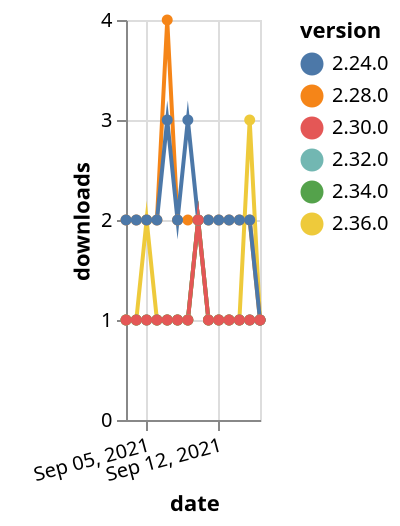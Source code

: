 {"$schema": "https://vega.github.io/schema/vega-lite/v5.json", "description": "A simple bar chart with embedded data.", "data": {"values": [{"date": "2021-09-03", "total": 161, "delta": 1, "version": "2.36.0"}, {"date": "2021-09-04", "total": 162, "delta": 1, "version": "2.36.0"}, {"date": "2021-09-05", "total": 164, "delta": 2, "version": "2.36.0"}, {"date": "2021-09-06", "total": 165, "delta": 1, "version": "2.36.0"}, {"date": "2021-09-07", "total": 166, "delta": 1, "version": "2.36.0"}, {"date": "2021-09-08", "total": 167, "delta": 1, "version": "2.36.0"}, {"date": "2021-09-09", "total": 168, "delta": 1, "version": "2.36.0"}, {"date": "2021-09-10", "total": 170, "delta": 2, "version": "2.36.0"}, {"date": "2021-09-11", "total": 171, "delta": 1, "version": "2.36.0"}, {"date": "2021-09-12", "total": 172, "delta": 1, "version": "2.36.0"}, {"date": "2021-09-13", "total": 173, "delta": 1, "version": "2.36.0"}, {"date": "2021-09-14", "total": 174, "delta": 1, "version": "2.36.0"}, {"date": "2021-09-15", "total": 177, "delta": 3, "version": "2.36.0"}, {"date": "2021-09-16", "total": 178, "delta": 1, "version": "2.36.0"}, {"date": "2021-09-03", "total": 196, "delta": 1, "version": "2.32.0"}, {"date": "2021-09-04", "total": 197, "delta": 1, "version": "2.32.0"}, {"date": "2021-09-05", "total": 198, "delta": 1, "version": "2.32.0"}, {"date": "2021-09-06", "total": 199, "delta": 1, "version": "2.32.0"}, {"date": "2021-09-07", "total": 200, "delta": 1, "version": "2.32.0"}, {"date": "2021-09-08", "total": 201, "delta": 1, "version": "2.32.0"}, {"date": "2021-09-09", "total": 202, "delta": 1, "version": "2.32.0"}, {"date": "2021-09-10", "total": 204, "delta": 2, "version": "2.32.0"}, {"date": "2021-09-11", "total": 205, "delta": 1, "version": "2.32.0"}, {"date": "2021-09-12", "total": 206, "delta": 1, "version": "2.32.0"}, {"date": "2021-09-13", "total": 207, "delta": 1, "version": "2.32.0"}, {"date": "2021-09-14", "total": 208, "delta": 1, "version": "2.32.0"}, {"date": "2021-09-15", "total": 209, "delta": 1, "version": "2.32.0"}, {"date": "2021-09-16", "total": 210, "delta": 1, "version": "2.32.0"}, {"date": "2021-09-03", "total": 2413, "delta": 2, "version": "2.28.0"}, {"date": "2021-09-04", "total": 2415, "delta": 2, "version": "2.28.0"}, {"date": "2021-09-05", "total": 2417, "delta": 2, "version": "2.28.0"}, {"date": "2021-09-06", "total": 2419, "delta": 2, "version": "2.28.0"}, {"date": "2021-09-07", "total": 2423, "delta": 4, "version": "2.28.0"}, {"date": "2021-09-08", "total": 2425, "delta": 2, "version": "2.28.0"}, {"date": "2021-09-09", "total": 2427, "delta": 2, "version": "2.28.0"}, {"date": "2021-09-10", "total": 2429, "delta": 2, "version": "2.28.0"}, {"date": "2021-09-11", "total": 2431, "delta": 2, "version": "2.28.0"}, {"date": "2021-09-12", "total": 2433, "delta": 2, "version": "2.28.0"}, {"date": "2021-09-13", "total": 2435, "delta": 2, "version": "2.28.0"}, {"date": "2021-09-14", "total": 2437, "delta": 2, "version": "2.28.0"}, {"date": "2021-09-15", "total": 2439, "delta": 2, "version": "2.28.0"}, {"date": "2021-09-16", "total": 2440, "delta": 1, "version": "2.28.0"}, {"date": "2021-09-03", "total": 187, "delta": 1, "version": "2.34.0"}, {"date": "2021-09-04", "total": 188, "delta": 1, "version": "2.34.0"}, {"date": "2021-09-05", "total": 189, "delta": 1, "version": "2.34.0"}, {"date": "2021-09-06", "total": 190, "delta": 1, "version": "2.34.0"}, {"date": "2021-09-07", "total": 191, "delta": 1, "version": "2.34.0"}, {"date": "2021-09-08", "total": 192, "delta": 1, "version": "2.34.0"}, {"date": "2021-09-09", "total": 193, "delta": 1, "version": "2.34.0"}, {"date": "2021-09-10", "total": 195, "delta": 2, "version": "2.34.0"}, {"date": "2021-09-11", "total": 196, "delta": 1, "version": "2.34.0"}, {"date": "2021-09-12", "total": 197, "delta": 1, "version": "2.34.0"}, {"date": "2021-09-13", "total": 198, "delta": 1, "version": "2.34.0"}, {"date": "2021-09-14", "total": 199, "delta": 1, "version": "2.34.0"}, {"date": "2021-09-15", "total": 200, "delta": 1, "version": "2.34.0"}, {"date": "2021-09-16", "total": 201, "delta": 1, "version": "2.34.0"}, {"date": "2021-09-03", "total": 2304, "delta": 2, "version": "2.24.0"}, {"date": "2021-09-04", "total": 2306, "delta": 2, "version": "2.24.0"}, {"date": "2021-09-05", "total": 2308, "delta": 2, "version": "2.24.0"}, {"date": "2021-09-06", "total": 2310, "delta": 2, "version": "2.24.0"}, {"date": "2021-09-07", "total": 2313, "delta": 3, "version": "2.24.0"}, {"date": "2021-09-08", "total": 2315, "delta": 2, "version": "2.24.0"}, {"date": "2021-09-09", "total": 2318, "delta": 3, "version": "2.24.0"}, {"date": "2021-09-10", "total": 2320, "delta": 2, "version": "2.24.0"}, {"date": "2021-09-11", "total": 2322, "delta": 2, "version": "2.24.0"}, {"date": "2021-09-12", "total": 2324, "delta": 2, "version": "2.24.0"}, {"date": "2021-09-13", "total": 2326, "delta": 2, "version": "2.24.0"}, {"date": "2021-09-14", "total": 2328, "delta": 2, "version": "2.24.0"}, {"date": "2021-09-15", "total": 2330, "delta": 2, "version": "2.24.0"}, {"date": "2021-09-16", "total": 2331, "delta": 1, "version": "2.24.0"}, {"date": "2021-09-03", "total": 240, "delta": 1, "version": "2.30.0"}, {"date": "2021-09-04", "total": 241, "delta": 1, "version": "2.30.0"}, {"date": "2021-09-05", "total": 242, "delta": 1, "version": "2.30.0"}, {"date": "2021-09-06", "total": 243, "delta": 1, "version": "2.30.0"}, {"date": "2021-09-07", "total": 244, "delta": 1, "version": "2.30.0"}, {"date": "2021-09-08", "total": 245, "delta": 1, "version": "2.30.0"}, {"date": "2021-09-09", "total": 246, "delta": 1, "version": "2.30.0"}, {"date": "2021-09-10", "total": 248, "delta": 2, "version": "2.30.0"}, {"date": "2021-09-11", "total": 249, "delta": 1, "version": "2.30.0"}, {"date": "2021-09-12", "total": 250, "delta": 1, "version": "2.30.0"}, {"date": "2021-09-13", "total": 251, "delta": 1, "version": "2.30.0"}, {"date": "2021-09-14", "total": 252, "delta": 1, "version": "2.30.0"}, {"date": "2021-09-15", "total": 253, "delta": 1, "version": "2.30.0"}, {"date": "2021-09-16", "total": 254, "delta": 1, "version": "2.30.0"}]}, "width": "container", "mark": {"type": "line", "point": {"filled": true}}, "encoding": {"x": {"field": "date", "type": "temporal", "timeUnit": "yearmonthdate", "title": "date", "axis": {"labelAngle": -15}}, "y": {"field": "delta", "type": "quantitative", "title": "downloads"}, "color": {"field": "version", "type": "nominal"}, "tooltip": {"field": "delta"}}}